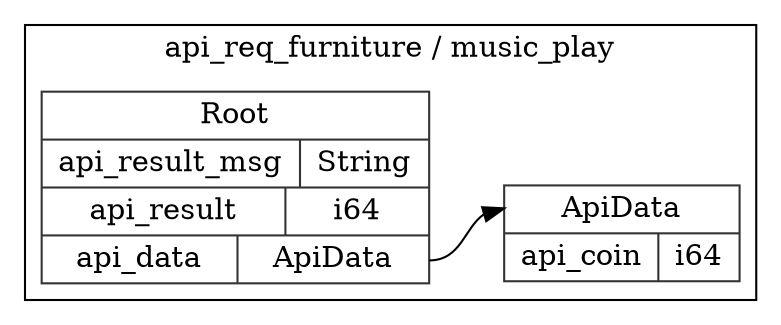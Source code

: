 digraph {
  rankdir=LR;
  subgraph cluster_0 {
    label="api_req_furniture / music_play";
    node [style="filled", color=white, style="solid", color=gray20];
    api_req_furniture__music_play__ApiData [label="<ApiData> ApiData  | { api_coin | <api_coin> i64 }", shape=record];
    api_req_furniture__music_play__Root [label="<Root> Root  | { api_result_msg | <api_result_msg> String } | { api_result | <api_result> i64 } | { api_data | <api_data> ApiData }", shape=record];
    api_req_furniture__music_play__Root:api_data:e -> api_req_furniture__music_play__ApiData:ApiData:w;
  }
}

